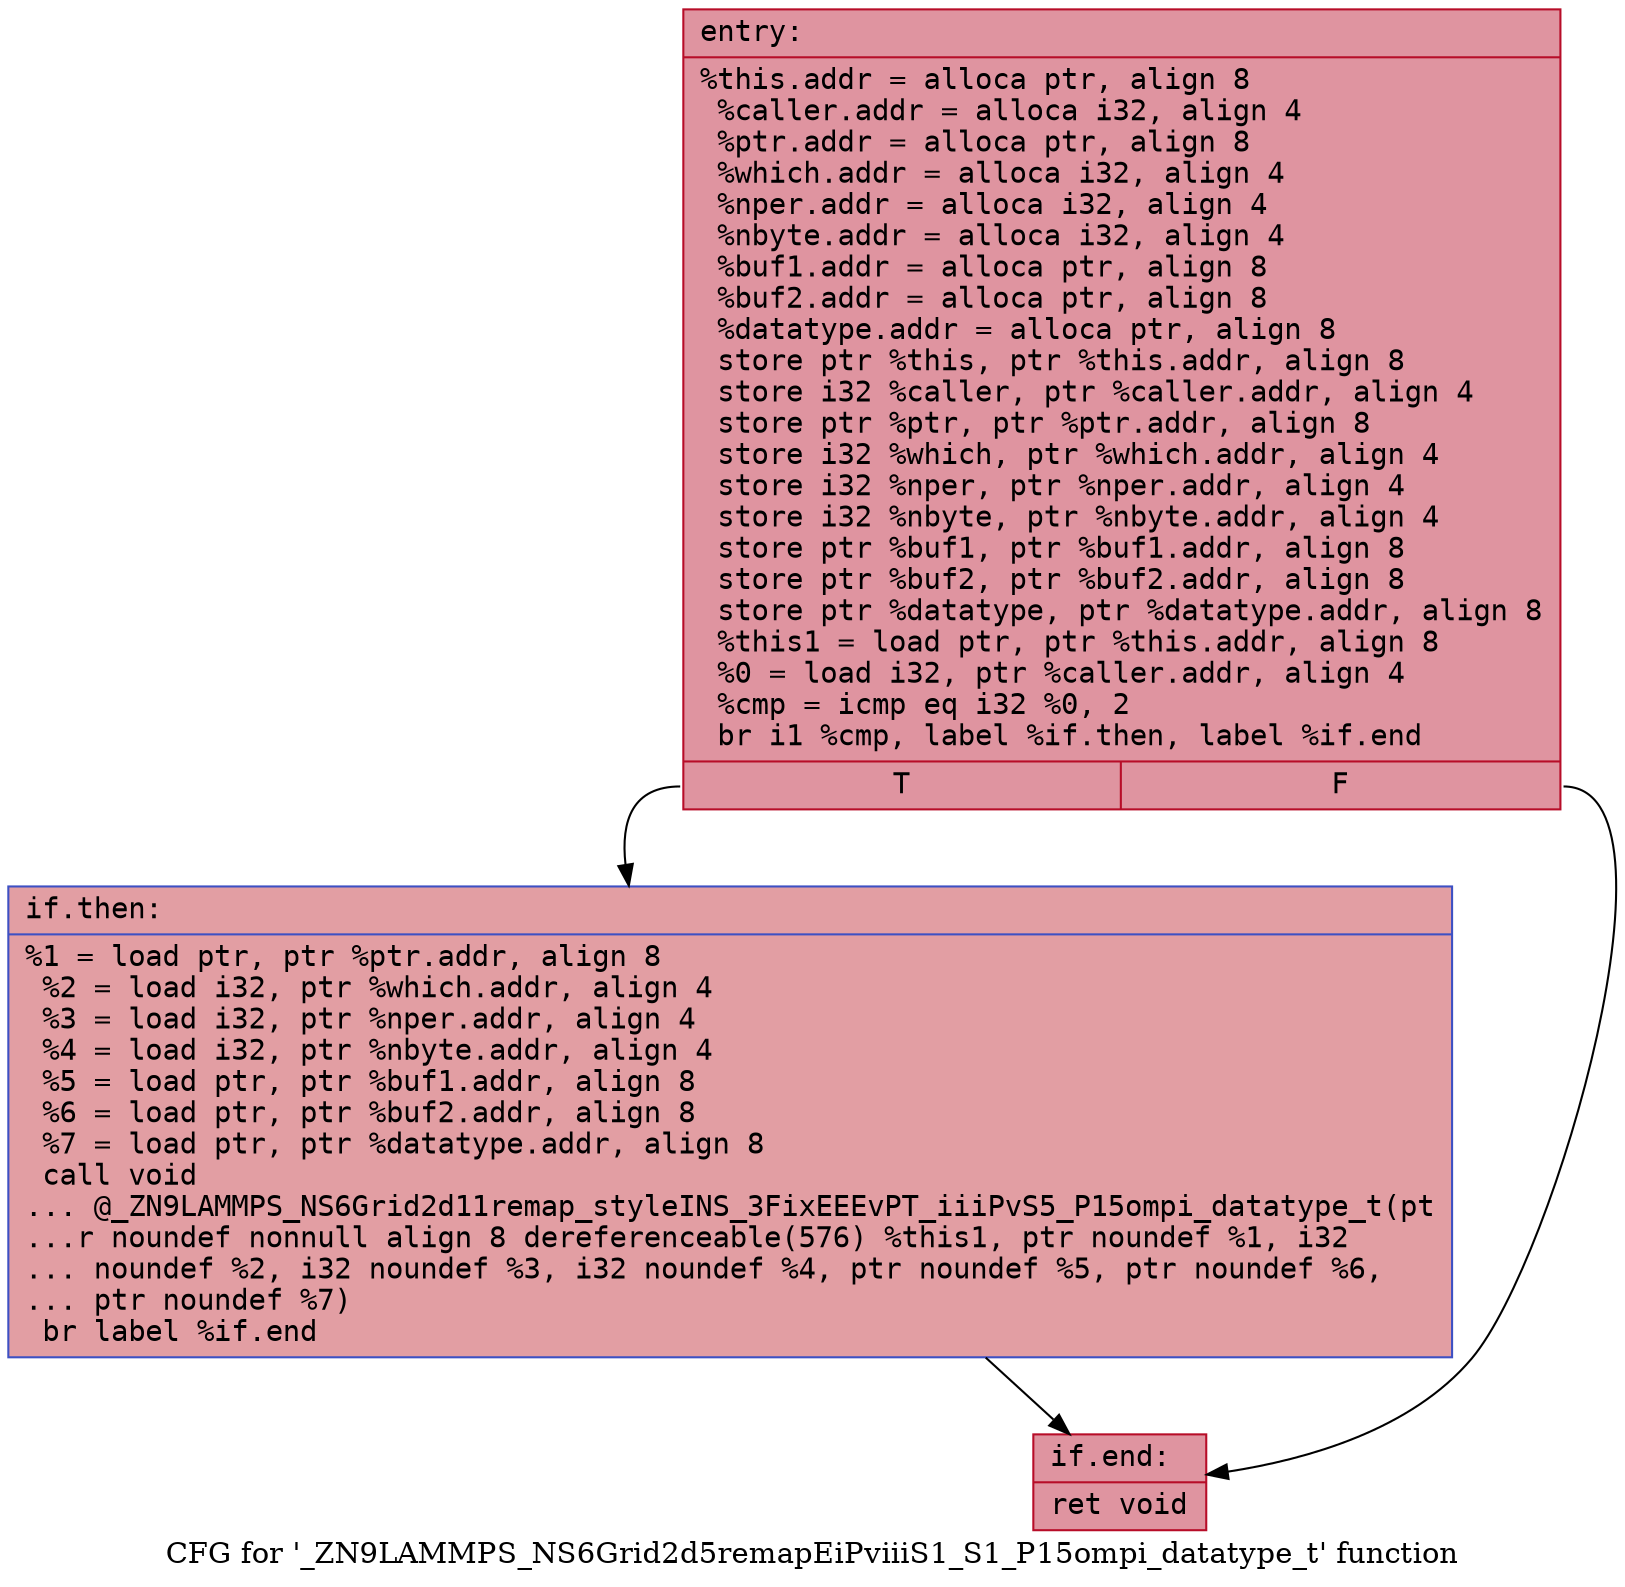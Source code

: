 digraph "CFG for '_ZN9LAMMPS_NS6Grid2d5remapEiPviiiS1_S1_P15ompi_datatype_t' function" {
	label="CFG for '_ZN9LAMMPS_NS6Grid2d5remapEiPviiiS1_S1_P15ompi_datatype_t' function";

	Node0x560f90f20d10 [shape=record,color="#b70d28ff", style=filled, fillcolor="#b70d2870" fontname="Courier",label="{entry:\l|  %this.addr = alloca ptr, align 8\l  %caller.addr = alloca i32, align 4\l  %ptr.addr = alloca ptr, align 8\l  %which.addr = alloca i32, align 4\l  %nper.addr = alloca i32, align 4\l  %nbyte.addr = alloca i32, align 4\l  %buf1.addr = alloca ptr, align 8\l  %buf2.addr = alloca ptr, align 8\l  %datatype.addr = alloca ptr, align 8\l  store ptr %this, ptr %this.addr, align 8\l  store i32 %caller, ptr %caller.addr, align 4\l  store ptr %ptr, ptr %ptr.addr, align 8\l  store i32 %which, ptr %which.addr, align 4\l  store i32 %nper, ptr %nper.addr, align 4\l  store i32 %nbyte, ptr %nbyte.addr, align 4\l  store ptr %buf1, ptr %buf1.addr, align 8\l  store ptr %buf2, ptr %buf2.addr, align 8\l  store ptr %datatype, ptr %datatype.addr, align 8\l  %this1 = load ptr, ptr %this.addr, align 8\l  %0 = load i32, ptr %caller.addr, align 4\l  %cmp = icmp eq i32 %0, 2\l  br i1 %cmp, label %if.then, label %if.end\l|{<s0>T|<s1>F}}"];
	Node0x560f90f20d10:s0 -> Node0x560f90f220c0[tooltip="entry -> if.then\nProbability 50.00%" ];
	Node0x560f90f20d10:s1 -> Node0x560f90f22130[tooltip="entry -> if.end\nProbability 50.00%" ];
	Node0x560f90f220c0 [shape=record,color="#3d50c3ff", style=filled, fillcolor="#be242e70" fontname="Courier",label="{if.then:\l|  %1 = load ptr, ptr %ptr.addr, align 8\l  %2 = load i32, ptr %which.addr, align 4\l  %3 = load i32, ptr %nper.addr, align 4\l  %4 = load i32, ptr %nbyte.addr, align 4\l  %5 = load ptr, ptr %buf1.addr, align 8\l  %6 = load ptr, ptr %buf2.addr, align 8\l  %7 = load ptr, ptr %datatype.addr, align 8\l  call void\l... @_ZN9LAMMPS_NS6Grid2d11remap_styleINS_3FixEEEvPT_iiiPvS5_P15ompi_datatype_t(pt\l...r noundef nonnull align 8 dereferenceable(576) %this1, ptr noundef %1, i32\l... noundef %2, i32 noundef %3, i32 noundef %4, ptr noundef %5, ptr noundef %6,\l... ptr noundef %7)\l  br label %if.end\l}"];
	Node0x560f90f220c0 -> Node0x560f90f22130[tooltip="if.then -> if.end\nProbability 100.00%" ];
	Node0x560f90f22130 [shape=record,color="#b70d28ff", style=filled, fillcolor="#b70d2870" fontname="Courier",label="{if.end:\l|  ret void\l}"];
}
